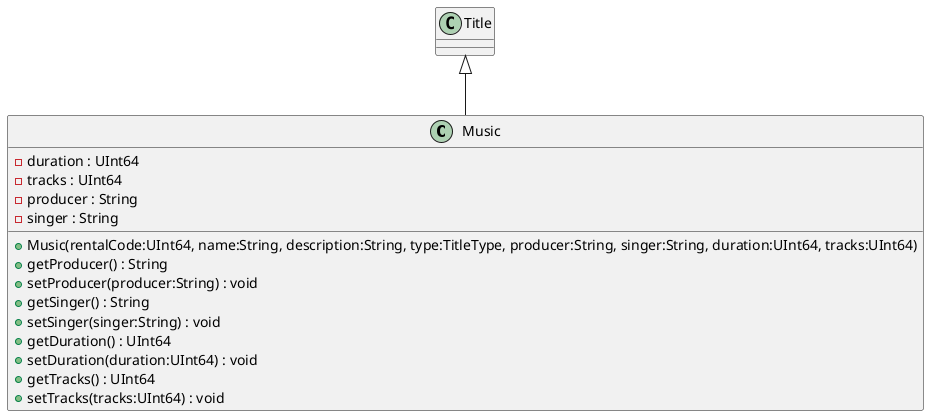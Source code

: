 @startuml
class Music {
    - duration : UInt64
    - tracks : UInt64
    - producer : String
    - singer : String
    + Music(rentalCode:UInt64, name:String, description:String, type:TitleType, producer:String, singer:String, duration:UInt64, tracks:UInt64)
    + getProducer() : String
    + setProducer(producer:String) : void
    + getSinger() : String
    + setSinger(singer:String) : void
    + getDuration() : UInt64
    + setDuration(duration:UInt64) : void
    + getTracks() : UInt64
    + setTracks(tracks:UInt64) : void
}
Title <|-- Music
@enduml

